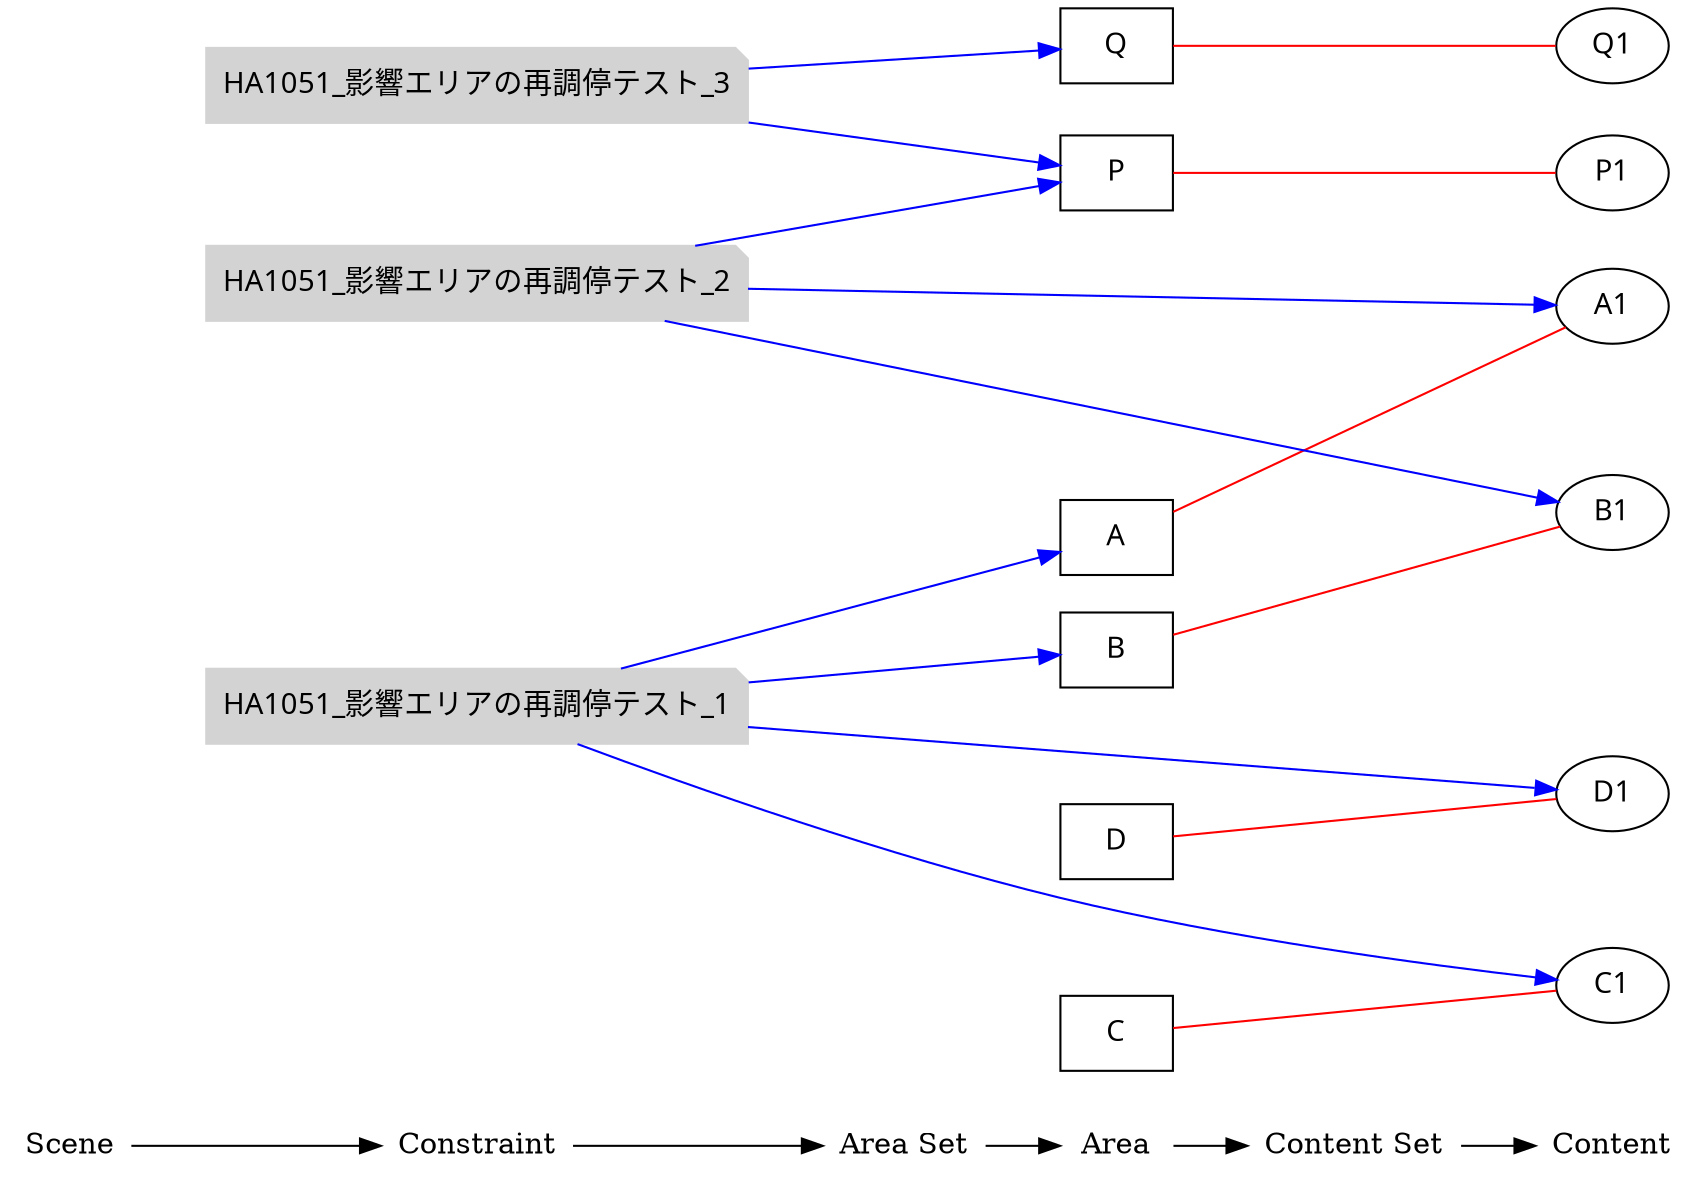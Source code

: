 digraph rule_objects_graph {
	rankdir = LR;
	charset="utf-8";
	clusterrank = global;
	
	node [shape = plaintext];
	Scene -> Constraint -> "Area Set" -> Area -> "Content Set" -> Content; 
	{ rank = same;
		node [shape = box];
		{
			Area;
			e1 [label="A", fontname="Meiryo UI"];
			e2 [label="B", fontname="Meiryo UI"];
			e3 [label="C", fontname="Meiryo UI"];
			e4 [label="D", fontname="Meiryo UI"];
			e5 [label="P", fontname="Meiryo UI"];
			e6 [label="Q", fontname="Meiryo UI"];

		}
	}
	
	{ rank = same;
		node [shape = ellipse];
		{
			Content;
			e7 [label="A1", fontname="Meiryo UI"];
			e8 [label="B1", fontname="Meiryo UI"];
			e9 [label="C1", fontname="Meiryo UI"];
			e10 [label="D1", fontname="Meiryo UI"];
			e11 [label="P1", fontname="Meiryo UI"];
			e12 [label="Q1", fontname="Meiryo UI"];


		}
	}
	
	{
		subgraph subareaset {
			"Area Set";
			node [shape = box, style = filled, color = lightpink];


		}
	}


	
	{
		subgraph subcontentset {
			"Content Set";
			node [shape = ellipse, style = filled, color = palegreen];


		}
	}



	e1 -> e7 [dir=none, color=red];
	e2 -> e8 [dir=none, color=red];
	e3 -> e9 [dir=none, color=red];
	e4 -> e10 [dir=none, color=red];
	e5 -> e11 [dir=none, color=red];
	e6 -> e12 [dir=none, color=red];
	

	

	

	

	subgraph scene { rank = same;
		node [shape = circle, style = filled, color = lightblue];
		{
			"Scene";

		}
	}

	{ rank = same;
		node [shape = note, style = filled, color = lightgrey];
		{
			"Constraint";
			e13 [label="HA1051_影響エリアの再調停テスト_1", fontname="Meiryo UI"];
			e14 [label="HA1051_影響エリアの再調停テスト_2", fontname="Meiryo UI"];
			e15 [label="HA1051_影響エリアの再調停テスト_3", fontname="Meiryo UI"];
		}
	}
	
	{ rank = same;
		node [shape = note, style = filled, color = lavenderblush2];
		{
			"Constraint";
		}
	}

	{ rank = same;
		node [shape = note, style = filled, color = lightpink2];
		{
			"Constraint";
		}
	}

	e13 -> e9 [color=blue];
	e13 -> e2 [color=blue];
	e13 -> e10 [color=blue];
	e13 -> e1 [color=blue];
	e14 -> e7 [color=blue];
	e14 -> e8 [color=blue];
	e14 -> e5 [color=blue];
	e15 -> e5 [color=blue];
	e15 -> e6 [color=blue];
	

	

	
}

